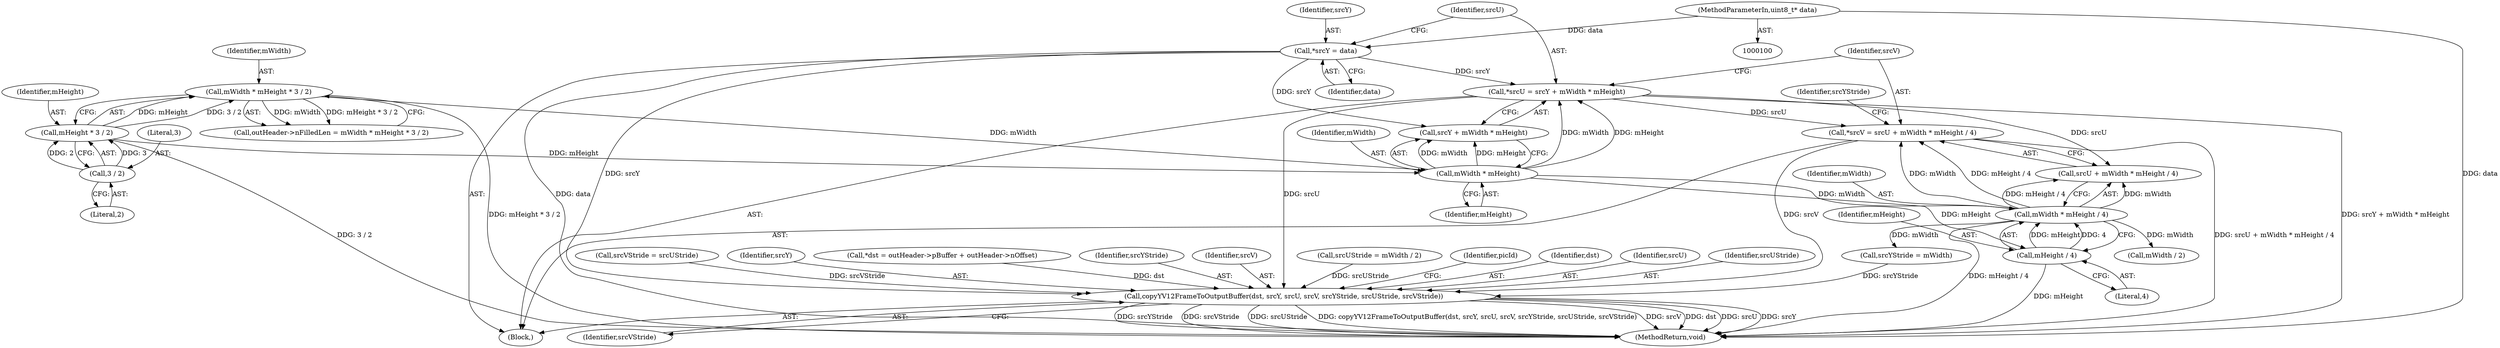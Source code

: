 digraph "1_Android_d2f47191538837e796e2b10c1ff7e1ee35f6e0ab_1@pointer" {
"1000175" [label="(Call,*srcV = srcU + mWidth * mHeight / 4)"];
"1000167" [label="(Call,*srcU = srcY + mWidth * mHeight)"];
"1000163" [label="(Call,*srcY = data)"];
"1000102" [label="(MethodParameterIn,uint8_t* data)"];
"1000171" [label="(Call,mWidth * mHeight)"];
"1000145" [label="(Call,mWidth * mHeight * 3 / 2)"];
"1000147" [label="(Call,mHeight * 3 / 2)"];
"1000149" [label="(Call,3 / 2)"];
"1000179" [label="(Call,mWidth * mHeight / 4)"];
"1000181" [label="(Call,mHeight / 4)"];
"1000198" [label="(Call,copyYV12FrameToOutputBuffer(dst, srcY, srcU, srcV, srcYStride, srcUStride, srcVStride))"];
"1000175" [label="(Call,*srcV = srcU + mWidth * mHeight / 4)"];
"1000195" [label="(Call,srcVStride = srcUStride)"];
"1000141" [label="(Call,outHeader->nFilledLen = mWidth * mHeight * 3 / 2)"];
"1000180" [label="(Identifier,mWidth)"];
"1000183" [label="(Literal,4)"];
"1000200" [label="(Identifier,srcY)"];
"1000153" [label="(Call,*dst = outHeader->pBuffer + outHeader->nOffset)"];
"1000103" [label="(Block,)"];
"1000168" [label="(Identifier,srcU)"];
"1000163" [label="(Call,*srcY = data)"];
"1000173" [label="(Identifier,mHeight)"];
"1000186" [label="(Identifier,srcYStride)"];
"1000203" [label="(Identifier,srcYStride)"];
"1000176" [label="(Identifier,srcV)"];
"1000177" [label="(Call,srcU + mWidth * mHeight / 4)"];
"1000150" [label="(Literal,3)"];
"1000151" [label="(Literal,2)"];
"1000164" [label="(Identifier,srcY)"];
"1000147" [label="(Call,mHeight * 3 / 2)"];
"1000169" [label="(Call,srcY + mWidth * mHeight)"];
"1000165" [label="(Identifier,data)"];
"1000185" [label="(Call,srcYStride = mWidth)"];
"1000198" [label="(Call,copyYV12FrameToOutputBuffer(dst, srcY, srcU, srcV, srcYStride, srcUStride, srcVStride))"];
"1000202" [label="(Identifier,srcV)"];
"1000145" [label="(Call,mWidth * mHeight * 3 / 2)"];
"1000149" [label="(Call,3 / 2)"];
"1000189" [label="(Call,srcUStride = mWidth / 2)"];
"1000207" [label="(Identifier,picId)"];
"1000199" [label="(Identifier,dst)"];
"1000102" [label="(MethodParameterIn,uint8_t* data)"];
"1000201" [label="(Identifier,srcU)"];
"1000167" [label="(Call,*srcU = srcY + mWidth * mHeight)"];
"1000204" [label="(Identifier,srcUStride)"];
"1000217" [label="(MethodReturn,void)"];
"1000148" [label="(Identifier,mHeight)"];
"1000191" [label="(Call,mWidth / 2)"];
"1000171" [label="(Call,mWidth * mHeight)"];
"1000146" [label="(Identifier,mWidth)"];
"1000181" [label="(Call,mHeight / 4)"];
"1000182" [label="(Identifier,mHeight)"];
"1000179" [label="(Call,mWidth * mHeight / 4)"];
"1000205" [label="(Identifier,srcVStride)"];
"1000172" [label="(Identifier,mWidth)"];
"1000175" -> "1000103"  [label="AST: "];
"1000175" -> "1000177"  [label="CFG: "];
"1000176" -> "1000175"  [label="AST: "];
"1000177" -> "1000175"  [label="AST: "];
"1000186" -> "1000175"  [label="CFG: "];
"1000175" -> "1000217"  [label="DDG: srcU + mWidth * mHeight / 4"];
"1000167" -> "1000175"  [label="DDG: srcU"];
"1000179" -> "1000175"  [label="DDG: mWidth"];
"1000179" -> "1000175"  [label="DDG: mHeight / 4"];
"1000175" -> "1000198"  [label="DDG: srcV"];
"1000167" -> "1000103"  [label="AST: "];
"1000167" -> "1000169"  [label="CFG: "];
"1000168" -> "1000167"  [label="AST: "];
"1000169" -> "1000167"  [label="AST: "];
"1000176" -> "1000167"  [label="CFG: "];
"1000167" -> "1000217"  [label="DDG: srcY + mWidth * mHeight"];
"1000163" -> "1000167"  [label="DDG: srcY"];
"1000171" -> "1000167"  [label="DDG: mWidth"];
"1000171" -> "1000167"  [label="DDG: mHeight"];
"1000167" -> "1000177"  [label="DDG: srcU"];
"1000167" -> "1000198"  [label="DDG: srcU"];
"1000163" -> "1000103"  [label="AST: "];
"1000163" -> "1000165"  [label="CFG: "];
"1000164" -> "1000163"  [label="AST: "];
"1000165" -> "1000163"  [label="AST: "];
"1000168" -> "1000163"  [label="CFG: "];
"1000163" -> "1000217"  [label="DDG: data"];
"1000102" -> "1000163"  [label="DDG: data"];
"1000163" -> "1000169"  [label="DDG: srcY"];
"1000163" -> "1000198"  [label="DDG: srcY"];
"1000102" -> "1000100"  [label="AST: "];
"1000102" -> "1000217"  [label="DDG: data"];
"1000171" -> "1000169"  [label="AST: "];
"1000171" -> "1000173"  [label="CFG: "];
"1000172" -> "1000171"  [label="AST: "];
"1000173" -> "1000171"  [label="AST: "];
"1000169" -> "1000171"  [label="CFG: "];
"1000171" -> "1000169"  [label="DDG: mWidth"];
"1000171" -> "1000169"  [label="DDG: mHeight"];
"1000145" -> "1000171"  [label="DDG: mWidth"];
"1000147" -> "1000171"  [label="DDG: mHeight"];
"1000171" -> "1000179"  [label="DDG: mWidth"];
"1000171" -> "1000181"  [label="DDG: mHeight"];
"1000145" -> "1000141"  [label="AST: "];
"1000145" -> "1000147"  [label="CFG: "];
"1000146" -> "1000145"  [label="AST: "];
"1000147" -> "1000145"  [label="AST: "];
"1000141" -> "1000145"  [label="CFG: "];
"1000145" -> "1000217"  [label="DDG: mHeight * 3 / 2"];
"1000145" -> "1000141"  [label="DDG: mWidth"];
"1000145" -> "1000141"  [label="DDG: mHeight * 3 / 2"];
"1000147" -> "1000145"  [label="DDG: mHeight"];
"1000147" -> "1000145"  [label="DDG: 3 / 2"];
"1000147" -> "1000149"  [label="CFG: "];
"1000148" -> "1000147"  [label="AST: "];
"1000149" -> "1000147"  [label="AST: "];
"1000147" -> "1000217"  [label="DDG: 3 / 2"];
"1000149" -> "1000147"  [label="DDG: 3"];
"1000149" -> "1000147"  [label="DDG: 2"];
"1000149" -> "1000151"  [label="CFG: "];
"1000150" -> "1000149"  [label="AST: "];
"1000151" -> "1000149"  [label="AST: "];
"1000179" -> "1000177"  [label="AST: "];
"1000179" -> "1000181"  [label="CFG: "];
"1000180" -> "1000179"  [label="AST: "];
"1000181" -> "1000179"  [label="AST: "];
"1000177" -> "1000179"  [label="CFG: "];
"1000179" -> "1000217"  [label="DDG: mHeight / 4"];
"1000179" -> "1000177"  [label="DDG: mWidth"];
"1000179" -> "1000177"  [label="DDG: mHeight / 4"];
"1000181" -> "1000179"  [label="DDG: mHeight"];
"1000181" -> "1000179"  [label="DDG: 4"];
"1000179" -> "1000185"  [label="DDG: mWidth"];
"1000179" -> "1000191"  [label="DDG: mWidth"];
"1000181" -> "1000183"  [label="CFG: "];
"1000182" -> "1000181"  [label="AST: "];
"1000183" -> "1000181"  [label="AST: "];
"1000181" -> "1000217"  [label="DDG: mHeight"];
"1000198" -> "1000103"  [label="AST: "];
"1000198" -> "1000205"  [label="CFG: "];
"1000199" -> "1000198"  [label="AST: "];
"1000200" -> "1000198"  [label="AST: "];
"1000201" -> "1000198"  [label="AST: "];
"1000202" -> "1000198"  [label="AST: "];
"1000203" -> "1000198"  [label="AST: "];
"1000204" -> "1000198"  [label="AST: "];
"1000205" -> "1000198"  [label="AST: "];
"1000207" -> "1000198"  [label="CFG: "];
"1000198" -> "1000217"  [label="DDG: dst"];
"1000198" -> "1000217"  [label="DDG: srcU"];
"1000198" -> "1000217"  [label="DDG: srcY"];
"1000198" -> "1000217"  [label="DDG: srcYStride"];
"1000198" -> "1000217"  [label="DDG: srcVStride"];
"1000198" -> "1000217"  [label="DDG: srcUStride"];
"1000198" -> "1000217"  [label="DDG: copyYV12FrameToOutputBuffer(dst, srcY, srcU, srcV, srcYStride, srcUStride, srcVStride)"];
"1000198" -> "1000217"  [label="DDG: srcV"];
"1000153" -> "1000198"  [label="DDG: dst"];
"1000185" -> "1000198"  [label="DDG: srcYStride"];
"1000189" -> "1000198"  [label="DDG: srcUStride"];
"1000195" -> "1000198"  [label="DDG: srcVStride"];
}
